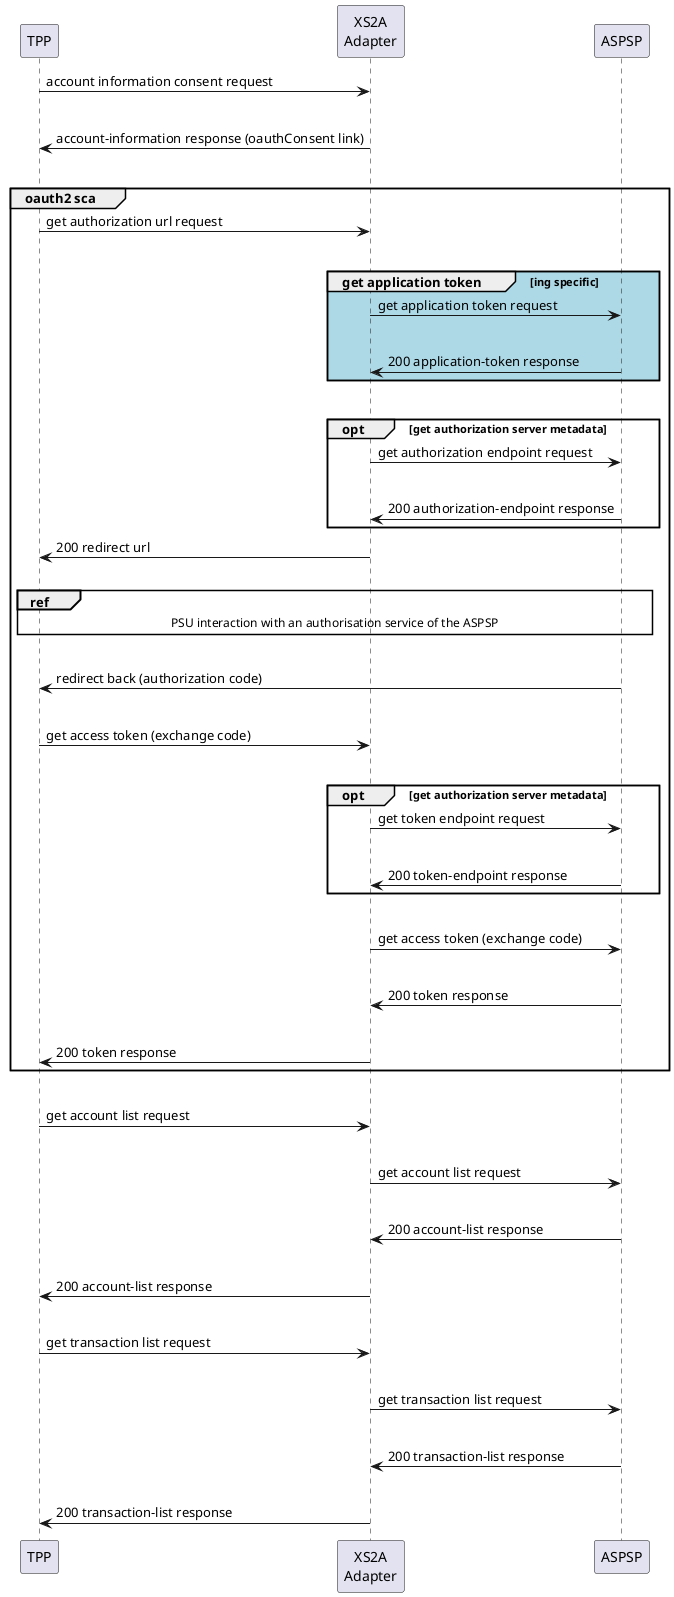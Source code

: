 @startuml
participant tpp as "TPP"
participant adapter as "XS2A\nAdapter"
participant bank as "ASPSP"

tpp->adapter: account information consent request
|||
tpp<-adapter: account-information response (oauthConsent link)
|||
group oauth2 sca
tpp->adapter: get authorization url request
|||
group #LightBlue get application token [ing specific]
adapter->bank: get application token request
|||
adapter<-bank: 200 application-token response
end
|||
opt get authorization server metadata
adapter->bank: get authorization endpoint request
|||
adapter<-bank: 200 authorization-endpoint response
end
tpp<-adapter: 200 redirect url
|||
ref over tpp, adapter, bank: PSU interaction with an authorisation service of the ASPSP
|||
tpp<-bank: redirect back (authorization code)
|||
tpp->adapter: get access token (exchange code)
|||
opt get authorization server metadata
adapter->bank: get token endpoint request
|||
adapter<-bank: 200 token-endpoint response
end
|||
adapter->bank: get access token (exchange code)
|||
adapter<-bank: 200 token response
|||
tpp<-adapter: 200 token response
end
|||
tpp->adapter: get account list request
|||
adapter->bank: get account list request
|||
adapter<-bank: 200 account-list response
|||
tpp<-adapter: 200 account-list response
|||
tpp->adapter: get transaction list request
|||
adapter->bank: get transaction list request
|||
adapter<-bank: 200 transaction-list response
|||
tpp<-adapter: 200 transaction-list response
@enduml

